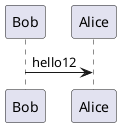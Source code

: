 This file is used by the TestProxy unit test. It contains 2 diagrams description.

@startuml
Bob -> Alice : hello12
@enduml

@startuml
version
@enduml
